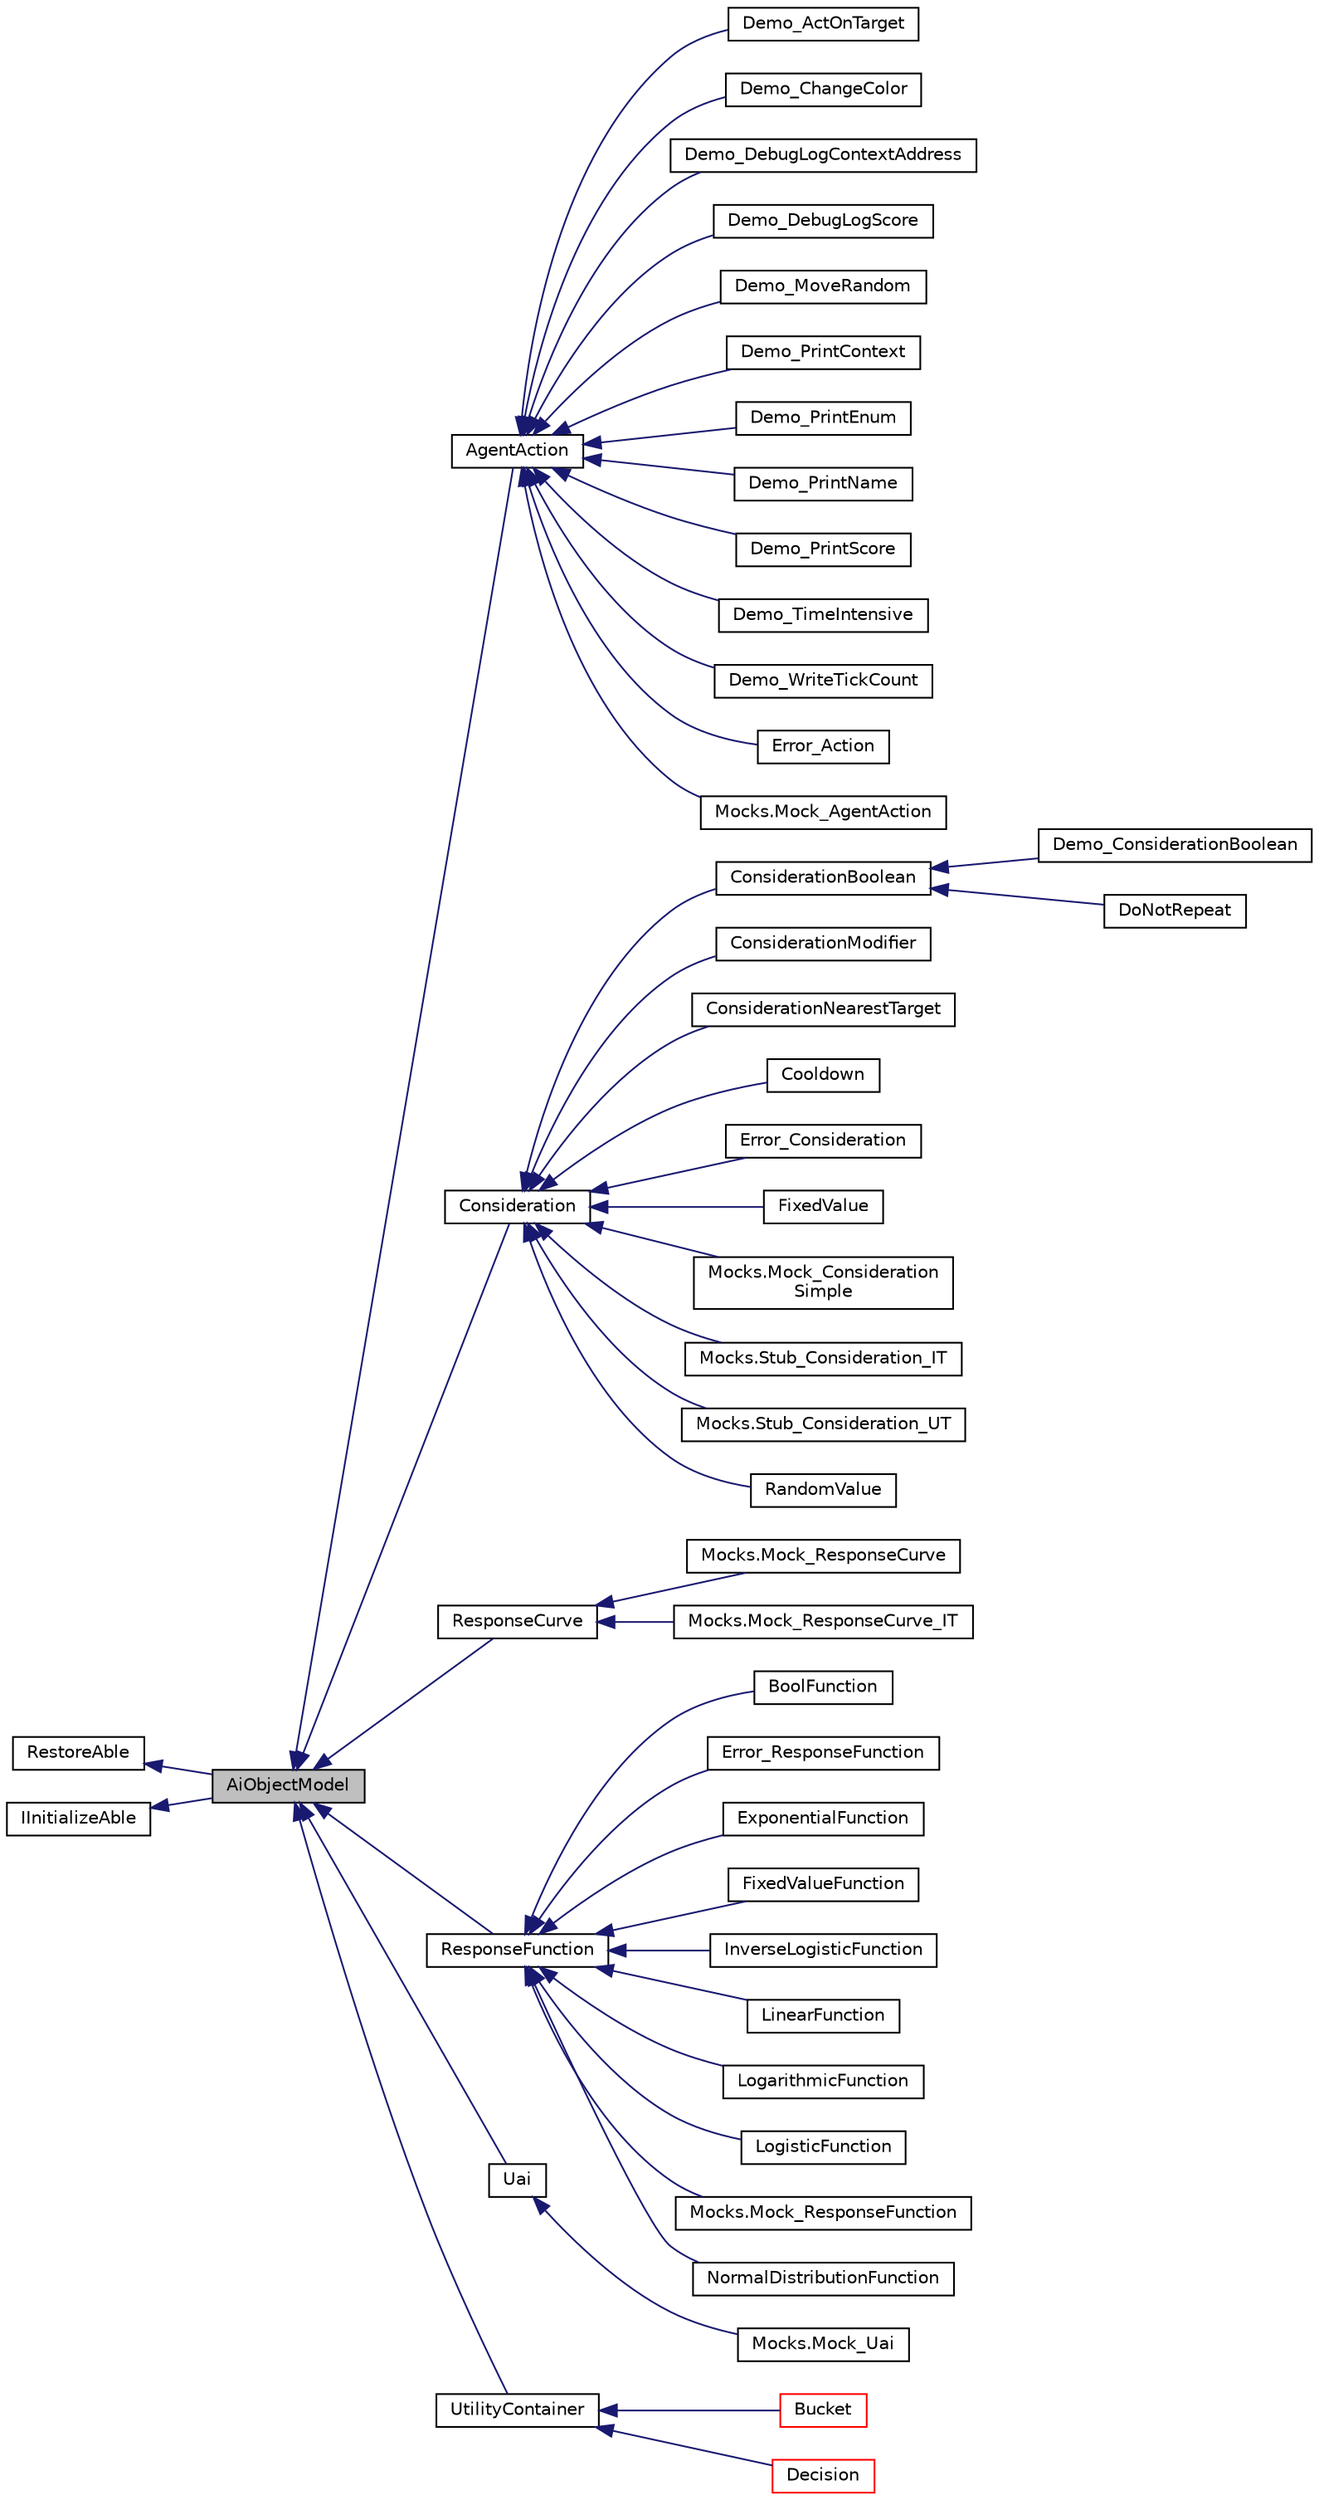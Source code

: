 digraph "AiObjectModel"
{
 // LATEX_PDF_SIZE
  edge [fontname="Helvetica",fontsize="10",labelfontname="Helvetica",labelfontsize="10"];
  node [fontname="Helvetica",fontsize="10",shape=record];
  rankdir="LR";
  Node1 [label="AiObjectModel",height=0.2,width=0.4,color="black", fillcolor="grey75", style="filled", fontcolor="black",tooltip=" "];
  Node2 -> Node1 [dir="back",color="midnightblue",fontsize="10",style="solid"];
  Node2 [label="RestoreAble",height=0.2,width=0.4,color="black", fillcolor="white", style="filled",URL="$class_restore_able.html",tooltip=" "];
  Node3 -> Node1 [dir="back",color="midnightblue",fontsize="10",style="solid"];
  Node3 [label="IInitializeAble",height=0.2,width=0.4,color="black", fillcolor="white", style="filled",tooltip=" "];
  Node1 -> Node4 [dir="back",color="midnightblue",fontsize="10",style="solid"];
  Node4 [label="AgentAction",height=0.2,width=0.4,color="black", fillcolor="white", style="filled",URL="$class_agent_action.html",tooltip=" "];
  Node4 -> Node5 [dir="back",color="midnightblue",fontsize="10",style="solid"];
  Node5 [label="Demo_ActOnTarget",height=0.2,width=0.4,color="black", fillcolor="white", style="filled",tooltip=" "];
  Node4 -> Node6 [dir="back",color="midnightblue",fontsize="10",style="solid"];
  Node6 [label="Demo_ChangeColor",height=0.2,width=0.4,color="black", fillcolor="white", style="filled",tooltip=" "];
  Node4 -> Node7 [dir="back",color="midnightblue",fontsize="10",style="solid"];
  Node7 [label="Demo_DebugLogContextAddress",height=0.2,width=0.4,color="black", fillcolor="white", style="filled",tooltip=" "];
  Node4 -> Node8 [dir="back",color="midnightblue",fontsize="10",style="solid"];
  Node8 [label="Demo_DebugLogScore",height=0.2,width=0.4,color="black", fillcolor="white", style="filled",tooltip=" "];
  Node4 -> Node9 [dir="back",color="midnightblue",fontsize="10",style="solid"];
  Node9 [label="Demo_MoveRandom",height=0.2,width=0.4,color="black", fillcolor="white", style="filled",tooltip=" "];
  Node4 -> Node10 [dir="back",color="midnightblue",fontsize="10",style="solid"];
  Node10 [label="Demo_PrintContext",height=0.2,width=0.4,color="black", fillcolor="white", style="filled",tooltip=" "];
  Node4 -> Node11 [dir="back",color="midnightblue",fontsize="10",style="solid"];
  Node11 [label="Demo_PrintEnum",height=0.2,width=0.4,color="black", fillcolor="white", style="filled",tooltip=" "];
  Node4 -> Node12 [dir="back",color="midnightblue",fontsize="10",style="solid"];
  Node12 [label="Demo_PrintName",height=0.2,width=0.4,color="black", fillcolor="white", style="filled",tooltip=" "];
  Node4 -> Node13 [dir="back",color="midnightblue",fontsize="10",style="solid"];
  Node13 [label="Demo_PrintScore",height=0.2,width=0.4,color="black", fillcolor="white", style="filled",tooltip=" "];
  Node4 -> Node14 [dir="back",color="midnightblue",fontsize="10",style="solid"];
  Node14 [label="Demo_TimeIntensive",height=0.2,width=0.4,color="black", fillcolor="white", style="filled",tooltip=" "];
  Node4 -> Node15 [dir="back",color="midnightblue",fontsize="10",style="solid"];
  Node15 [label="Demo_WriteTickCount",height=0.2,width=0.4,color="black", fillcolor="white", style="filled",tooltip=" "];
  Node4 -> Node16 [dir="back",color="midnightblue",fontsize="10",style="solid"];
  Node16 [label="Error_Action",height=0.2,width=0.4,color="black", fillcolor="white", style="filled",tooltip=" "];
  Node4 -> Node17 [dir="back",color="midnightblue",fontsize="10",style="solid"];
  Node17 [label="Mocks.Mock_AgentAction",height=0.2,width=0.4,color="black", fillcolor="white", style="filled",URL="$class_mocks_1_1_mock___agent_action.html",tooltip=" "];
  Node1 -> Node18 [dir="back",color="midnightblue",fontsize="10",style="solid"];
  Node18 [label="Consideration",height=0.2,width=0.4,color="black", fillcolor="white", style="filled",URL="$class_consideration.html",tooltip=" "];
  Node18 -> Node19 [dir="back",color="midnightblue",fontsize="10",style="solid"];
  Node19 [label="ConsiderationBoolean",height=0.2,width=0.4,color="black", fillcolor="white", style="filled",URL="$class_consideration_boolean.html",tooltip="Use this to check true/false stuff like \"Do i have a weapon\" CalculateBaseScore should return <=0 for..."];
  Node19 -> Node20 [dir="back",color="midnightblue",fontsize="10",style="solid"];
  Node20 [label="Demo_ConsiderationBoolean",height=0.2,width=0.4,color="black", fillcolor="white", style="filled",URL="$class_demo___consideration_boolean.html",tooltip=" "];
  Node19 -> Node21 [dir="back",color="midnightblue",fontsize="10",style="solid"];
  Node21 [label="DoNotRepeat",height=0.2,width=0.4,color="black", fillcolor="white", style="filled",tooltip=" "];
  Node18 -> Node22 [dir="back",color="midnightblue",fontsize="10",style="solid"];
  Node22 [label="ConsiderationModifier",height=0.2,width=0.4,color="black", fillcolor="white", style="filled",URL="$class_consideration_modifier.html",tooltip="Use this to set the weight of a certain Utility container I.e: The agent must continue to eat untill ..."];
  Node18 -> Node23 [dir="back",color="midnightblue",fontsize="10",style="solid"];
  Node23 [label="ConsiderationNearestTarget",height=0.2,width=0.4,color="black", fillcolor="white", style="filled",tooltip=" "];
  Node18 -> Node24 [dir="back",color="midnightblue",fontsize="10",style="solid"];
  Node24 [label="Cooldown",height=0.2,width=0.4,color="black", fillcolor="white", style="filled",tooltip=" "];
  Node18 -> Node25 [dir="back",color="midnightblue",fontsize="10",style="solid"];
  Node25 [label="Error_Consideration",height=0.2,width=0.4,color="black", fillcolor="white", style="filled",tooltip=" "];
  Node18 -> Node26 [dir="back",color="midnightblue",fontsize="10",style="solid"];
  Node26 [label="FixedValue",height=0.2,width=0.4,color="black", fillcolor="white", style="filled",tooltip=" "];
  Node18 -> Node27 [dir="back",color="midnightblue",fontsize="10",style="solid"];
  Node27 [label="Mocks.Mock_Consideration\lSimple",height=0.2,width=0.4,color="black", fillcolor="white", style="filled",URL="$class_mocks_1_1_mock___consideration_simple.html",tooltip=" "];
  Node18 -> Node28 [dir="back",color="midnightblue",fontsize="10",style="solid"];
  Node28 [label="Mocks.Stub_Consideration_IT",height=0.2,width=0.4,color="black", fillcolor="white", style="filled",URL="$class_mocks_1_1_stub___consideration___i_t.html",tooltip=" "];
  Node18 -> Node29 [dir="back",color="midnightblue",fontsize="10",style="solid"];
  Node29 [label="Mocks.Stub_Consideration_UT",height=0.2,width=0.4,color="black", fillcolor="white", style="filled",URL="$class_mocks_1_1_stub___consideration___u_t.html",tooltip=" "];
  Node18 -> Node30 [dir="back",color="midnightblue",fontsize="10",style="solid"];
  Node30 [label="RandomValue",height=0.2,width=0.4,color="black", fillcolor="white", style="filled",tooltip=" "];
  Node1 -> Node31 [dir="back",color="midnightblue",fontsize="10",style="solid"];
  Node31 [label="ResponseCurve",height=0.2,width=0.4,color="black", fillcolor="white", style="filled",URL="$class_response_curve.html",tooltip=" "];
  Node31 -> Node32 [dir="back",color="midnightblue",fontsize="10",style="solid"];
  Node32 [label="Mocks.Mock_ResponseCurve",height=0.2,width=0.4,color="black", fillcolor="white", style="filled",URL="$class_mocks_1_1_mock___response_curve.html",tooltip=" "];
  Node31 -> Node33 [dir="back",color="midnightblue",fontsize="10",style="solid"];
  Node33 [label="Mocks.Mock_ResponseCurve_IT",height=0.2,width=0.4,color="black", fillcolor="white", style="filled",URL="$class_mocks_1_1_mock___response_curve___i_t.html",tooltip=" "];
  Node1 -> Node34 [dir="back",color="midnightblue",fontsize="10",style="solid"];
  Node34 [label="ResponseFunction",height=0.2,width=0.4,color="black", fillcolor="white", style="filled",URL="$class_response_function.html",tooltip=" "];
  Node34 -> Node35 [dir="back",color="midnightblue",fontsize="10",style="solid"];
  Node35 [label="BoolFunction",height=0.2,width=0.4,color="black", fillcolor="white", style="filled",tooltip=" "];
  Node34 -> Node36 [dir="back",color="midnightblue",fontsize="10",style="solid"];
  Node36 [label="Error_ResponseFunction",height=0.2,width=0.4,color="black", fillcolor="white", style="filled",tooltip=" "];
  Node34 -> Node37 [dir="back",color="midnightblue",fontsize="10",style="solid"];
  Node37 [label="ExponentialFunction",height=0.2,width=0.4,color="black", fillcolor="white", style="filled",URL="$class_exponential_function.html",tooltip=" "];
  Node34 -> Node38 [dir="back",color="midnightblue",fontsize="10",style="solid"];
  Node38 [label="FixedValueFunction",height=0.2,width=0.4,color="black", fillcolor="white", style="filled",tooltip=" "];
  Node34 -> Node39 [dir="back",color="midnightblue",fontsize="10",style="solid"];
  Node39 [label="InverseLogisticFunction",height=0.2,width=0.4,color="black", fillcolor="white", style="filled",URL="$class_inverse_logistic_function.html",tooltip=" "];
  Node34 -> Node40 [dir="back",color="midnightblue",fontsize="10",style="solid"];
  Node40 [label="LinearFunction",height=0.2,width=0.4,color="black", fillcolor="white", style="filled",URL="$class_linear_function.html",tooltip=" "];
  Node34 -> Node41 [dir="back",color="midnightblue",fontsize="10",style="solid"];
  Node41 [label="LogarithmicFunction",height=0.2,width=0.4,color="black", fillcolor="white", style="filled",tooltip=" "];
  Node34 -> Node42 [dir="back",color="midnightblue",fontsize="10",style="solid"];
  Node42 [label="LogisticFunction",height=0.2,width=0.4,color="black", fillcolor="white", style="filled",URL="$class_logistic_function.html",tooltip=" "];
  Node34 -> Node43 [dir="back",color="midnightblue",fontsize="10",style="solid"];
  Node43 [label="Mocks.Mock_ResponseFunction",height=0.2,width=0.4,color="black", fillcolor="white", style="filled",URL="$class_mocks_1_1_mock___response_function.html",tooltip=" "];
  Node34 -> Node44 [dir="back",color="midnightblue",fontsize="10",style="solid"];
  Node44 [label="NormalDistributionFunction",height=0.2,width=0.4,color="black", fillcolor="white", style="filled",tooltip=" "];
  Node1 -> Node45 [dir="back",color="midnightblue",fontsize="10",style="solid"];
  Node45 [label="Uai",height=0.2,width=0.4,color="black", fillcolor="white", style="filled",URL="$class_uai.html",tooltip=" "];
  Node45 -> Node46 [dir="back",color="midnightblue",fontsize="10",style="solid"];
  Node46 [label="Mocks.Mock_Uai",height=0.2,width=0.4,color="black", fillcolor="white", style="filled",URL="$class_mocks_1_1_mock___uai.html",tooltip=" "];
  Node1 -> Node47 [dir="back",color="midnightblue",fontsize="10",style="solid"];
  Node47 [label="UtilityContainer",height=0.2,width=0.4,color="black", fillcolor="white", style="filled",URL="$class_utility_container.html",tooltip=" "];
  Node47 -> Node48 [dir="back",color="midnightblue",fontsize="10",style="solid"];
  Node48 [label="Bucket",height=0.2,width=0.4,color="red", fillcolor="white", style="filled",URL="$class_bucket.html",tooltip=" "];
  Node47 -> Node50 [dir="back",color="midnightblue",fontsize="10",style="solid"];
  Node50 [label="Decision",height=0.2,width=0.4,color="red", fillcolor="white", style="filled",URL="$class_decision.html",tooltip=" "];
}

